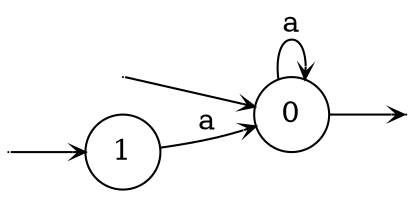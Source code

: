 digraph
{
  vcsn_context = "letterset<char_letters(a)>, q"
  rankdir = LR
  edge [arrowhead = vee, arrowsize = .6]
  {
    node [shape = point, width = 0]
    I0
    I1
    F0
  }
  {
    node [shape = circle, style = rounded, width = 0.5]
    0
    1
  }
  I0 -> 0
  I1 -> 1
  0 -> F0
  0 -> 0 [label = "a"]
  1 -> 0 [label = "a"]
}
